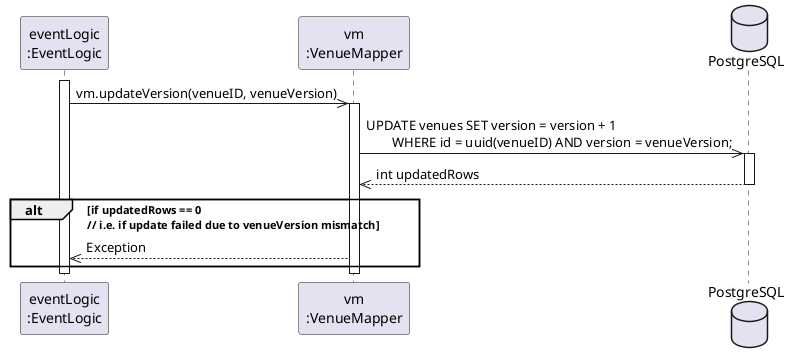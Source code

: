 @startuml sequenceDiagram
  participant "eventLogic\n:EventLogic" as el
  participant "vm\n:VenueMapper" as vm
  database PostgreSQL as db

  activate el
    el->>vm: vm.updateVersion(venueID, venueVersion)
    activate vm
      vm->>db: UPDATE venues SET version = version + 1\n　　WHERE id = uuid(venueID) AND version = venueVersion;
      activate db
        db-->>vm: int updatedRows
      deactivate db
      alt if updatedRows == 0\n// i.e. if update failed due to venueVersion mismatch
        vm-->>el: Exception
      end
    deactivate vm
  deactivate el
@enduml